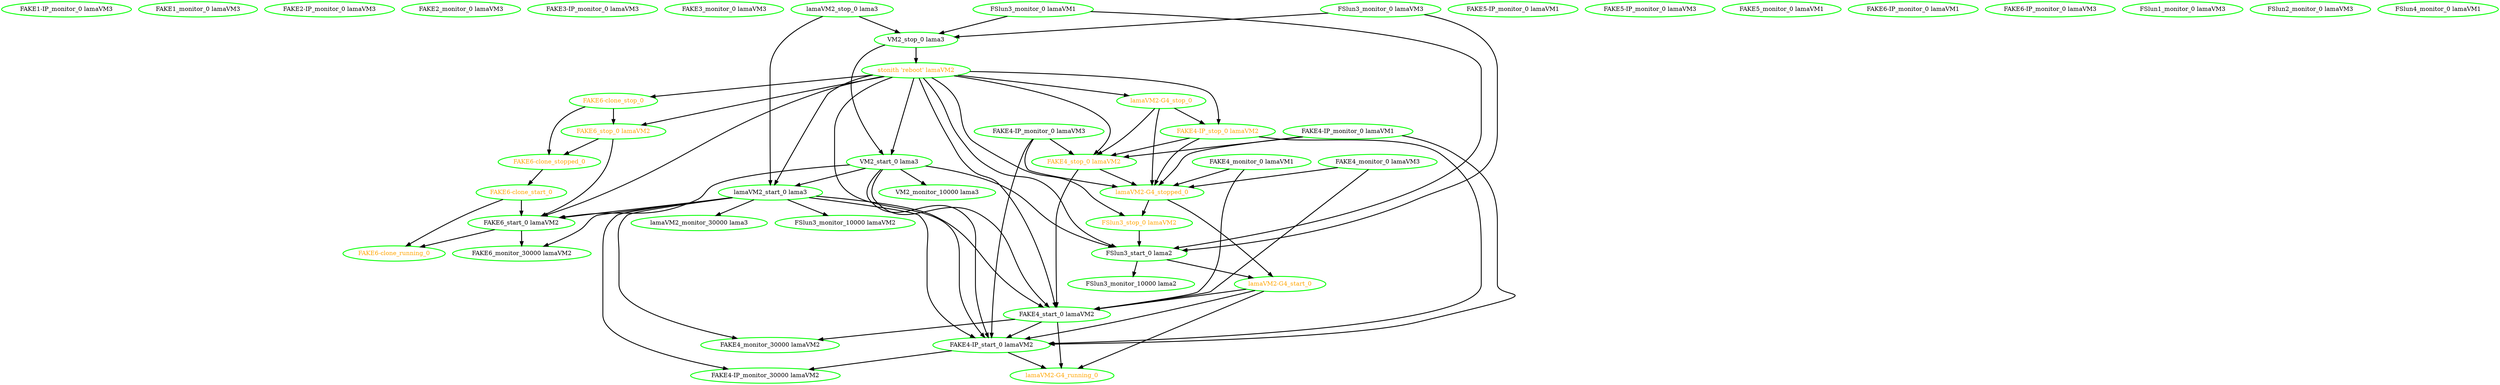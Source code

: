  digraph "g" {
"FAKE1-IP_monitor_0 lamaVM3" [ style=bold color="green" fontcolor="black"]
"FAKE1_monitor_0 lamaVM3" [ style=bold color="green" fontcolor="black"]
"FAKE2-IP_monitor_0 lamaVM3" [ style=bold color="green" fontcolor="black"]
"FAKE2_monitor_0 lamaVM3" [ style=bold color="green" fontcolor="black"]
"FAKE3-IP_monitor_0 lamaVM3" [ style=bold color="green" fontcolor="black"]
"FAKE3_monitor_0 lamaVM3" [ style=bold color="green" fontcolor="black"]
"FAKE4-IP_monitor_0 lamaVM1" -> "FAKE4-IP_start_0 lamaVM2" [ style = bold]
"FAKE4-IP_monitor_0 lamaVM1" -> "FAKE4_stop_0 lamaVM2" [ style = bold]
"FAKE4-IP_monitor_0 lamaVM1" -> "lamaVM2-G4_stopped_0" [ style = bold]
"FAKE4-IP_monitor_0 lamaVM1" [ style=bold color="green" fontcolor="black"]
"FAKE4-IP_monitor_0 lamaVM3" -> "FAKE4-IP_start_0 lamaVM2" [ style = bold]
"FAKE4-IP_monitor_0 lamaVM3" -> "FAKE4_stop_0 lamaVM2" [ style = bold]
"FAKE4-IP_monitor_0 lamaVM3" -> "lamaVM2-G4_stopped_0" [ style = bold]
"FAKE4-IP_monitor_0 lamaVM3" [ style=bold color="green" fontcolor="black"]
"FAKE4-IP_monitor_30000 lamaVM2" [ style=bold color="green" fontcolor="black"]
"FAKE4-IP_start_0 lamaVM2" -> "FAKE4-IP_monitor_30000 lamaVM2" [ style = bold]
"FAKE4-IP_start_0 lamaVM2" -> "lamaVM2-G4_running_0" [ style = bold]
"FAKE4-IP_start_0 lamaVM2" [ style=bold color="green" fontcolor="black"]
"FAKE4-IP_stop_0 lamaVM2" -> "FAKE4-IP_start_0 lamaVM2" [ style = bold]
"FAKE4-IP_stop_0 lamaVM2" -> "FAKE4_stop_0 lamaVM2" [ style = bold]
"FAKE4-IP_stop_0 lamaVM2" -> "lamaVM2-G4_stopped_0" [ style = bold]
"FAKE4-IP_stop_0 lamaVM2" [ style=bold color="green" fontcolor="orange"]
"FAKE4_monitor_0 lamaVM1" -> "FAKE4_start_0 lamaVM2" [ style = bold]
"FAKE4_monitor_0 lamaVM1" -> "lamaVM2-G4_stopped_0" [ style = bold]
"FAKE4_monitor_0 lamaVM1" [ style=bold color="green" fontcolor="black"]
"FAKE4_monitor_0 lamaVM3" -> "FAKE4_start_0 lamaVM2" [ style = bold]
"FAKE4_monitor_0 lamaVM3" -> "lamaVM2-G4_stopped_0" [ style = bold]
"FAKE4_monitor_0 lamaVM3" [ style=bold color="green" fontcolor="black"]
"FAKE4_monitor_30000 lamaVM2" [ style=bold color="green" fontcolor="black"]
"FAKE4_start_0 lamaVM2" -> "FAKE4-IP_start_0 lamaVM2" [ style = bold]
"FAKE4_start_0 lamaVM2" -> "FAKE4_monitor_30000 lamaVM2" [ style = bold]
"FAKE4_start_0 lamaVM2" -> "lamaVM2-G4_running_0" [ style = bold]
"FAKE4_start_0 lamaVM2" [ style=bold color="green" fontcolor="black"]
"FAKE4_stop_0 lamaVM2" -> "FAKE4_start_0 lamaVM2" [ style = bold]
"FAKE4_stop_0 lamaVM2" -> "lamaVM2-G4_stopped_0" [ style = bold]
"FAKE4_stop_0 lamaVM2" [ style=bold color="green" fontcolor="orange"]
"FAKE5-IP_monitor_0 lamaVM1" [ style=bold color="green" fontcolor="black"]
"FAKE5-IP_monitor_0 lamaVM3" [ style=bold color="green" fontcolor="black"]
"FAKE5_monitor_0 lamaVM1" [ style=bold color="green" fontcolor="black"]
"FAKE6-IP_monitor_0 lamaVM1" [ style=bold color="green" fontcolor="black"]
"FAKE6-IP_monitor_0 lamaVM3" [ style=bold color="green" fontcolor="black"]
"FAKE6-clone_running_0" [ style=bold color="green" fontcolor="orange"]
"FAKE6-clone_start_0" -> "FAKE6-clone_running_0" [ style = bold]
"FAKE6-clone_start_0" -> "FAKE6_start_0 lamaVM2" [ style = bold]
"FAKE6-clone_start_0" [ style=bold color="green" fontcolor="orange"]
"FAKE6-clone_stop_0" -> "FAKE6-clone_stopped_0" [ style = bold]
"FAKE6-clone_stop_0" -> "FAKE6_stop_0 lamaVM2" [ style = bold]
"FAKE6-clone_stop_0" [ style=bold color="green" fontcolor="orange"]
"FAKE6-clone_stopped_0" -> "FAKE6-clone_start_0" [ style = bold]
"FAKE6-clone_stopped_0" [ style=bold color="green" fontcolor="orange"]
"FAKE6_monitor_30000 lamaVM2" [ style=bold color="green" fontcolor="black"]
"FAKE6_start_0 lamaVM2" -> "FAKE6-clone_running_0" [ style = bold]
"FAKE6_start_0 lamaVM2" -> "FAKE6_monitor_30000 lamaVM2" [ style = bold]
"FAKE6_start_0 lamaVM2" [ style=bold color="green" fontcolor="black"]
"FAKE6_stop_0 lamaVM2" -> "FAKE6-clone_stopped_0" [ style = bold]
"FAKE6_stop_0 lamaVM2" -> "FAKE6_start_0 lamaVM2" [ style = bold]
"FAKE6_stop_0 lamaVM2" [ style=bold color="green" fontcolor="orange"]
"FSlun1_monitor_0 lamaVM3" [ style=bold color="green" fontcolor="black"]
"FSlun2_monitor_0 lamaVM3" [ style=bold color="green" fontcolor="black"]
"FSlun3_monitor_0 lamaVM1" -> "FSlun3_start_0 lama2" [ style = bold]
"FSlun3_monitor_0 lamaVM1" -> "VM2_stop_0 lama3" [ style = bold]
"FSlun3_monitor_0 lamaVM1" [ style=bold color="green" fontcolor="black"]
"FSlun3_monitor_0 lamaVM3" -> "FSlun3_start_0 lama2" [ style = bold]
"FSlun3_monitor_0 lamaVM3" -> "VM2_stop_0 lama3" [ style = bold]
"FSlun3_monitor_0 lamaVM3" [ style=bold color="green" fontcolor="black"]
"FSlun3_monitor_10000 lama2" [ style=bold color="green" fontcolor="black"]
"FSlun3_monitor_10000 lamaVM2" [ style=bold color="green" fontcolor="black"]
"FSlun3_start_0 lama2" -> "FSlun3_monitor_10000 lama2" [ style = bold]
"FSlun3_start_0 lama2" -> "lamaVM2-G4_start_0" [ style = bold]
"FSlun3_start_0 lama2" [ style=bold color="green" fontcolor="black"]
"FSlun3_stop_0 lamaVM2" -> "FSlun3_start_0 lama2" [ style = bold]
"FSlun3_stop_0 lamaVM2" [ style=bold color="green" fontcolor="orange"]
"FSlun4_monitor_0 lamaVM1" [ style=bold color="green" fontcolor="black"]
"VM2_monitor_10000 lama3" [ style=bold color="green" fontcolor="black"]
"VM2_start_0 lama3" -> "FAKE4-IP_start_0 lamaVM2" [ style = bold]
"VM2_start_0 lama3" -> "FAKE4_start_0 lamaVM2" [ style = bold]
"VM2_start_0 lama3" -> "FAKE6_start_0 lamaVM2" [ style = bold]
"VM2_start_0 lama3" -> "FSlun3_start_0 lama2" [ style = bold]
"VM2_start_0 lama3" -> "VM2_monitor_10000 lama3" [ style = bold]
"VM2_start_0 lama3" -> "lamaVM2_start_0 lama3" [ style = bold]
"VM2_start_0 lama3" [ style=bold color="green" fontcolor="black"]
"VM2_stop_0 lama3" -> "VM2_start_0 lama3" [ style = bold]
"VM2_stop_0 lama3" -> "stonith 'reboot' lamaVM2" [ style = bold]
"VM2_stop_0 lama3" [ style=bold color="green" fontcolor="black"]
"lamaVM2-G4_running_0" [ style=bold color="green" fontcolor="orange"]
"lamaVM2-G4_start_0" -> "FAKE4-IP_start_0 lamaVM2" [ style = bold]
"lamaVM2-G4_start_0" -> "FAKE4_start_0 lamaVM2" [ style = bold]
"lamaVM2-G4_start_0" -> "lamaVM2-G4_running_0" [ style = bold]
"lamaVM2-G4_start_0" [ style=bold color="green" fontcolor="orange"]
"lamaVM2-G4_stop_0" -> "FAKE4-IP_stop_0 lamaVM2" [ style = bold]
"lamaVM2-G4_stop_0" -> "FAKE4_stop_0 lamaVM2" [ style = bold]
"lamaVM2-G4_stop_0" -> "lamaVM2-G4_stopped_0" [ style = bold]
"lamaVM2-G4_stop_0" [ style=bold color="green" fontcolor="orange"]
"lamaVM2-G4_stopped_0" -> "FSlun3_stop_0 lamaVM2" [ style = bold]
"lamaVM2-G4_stopped_0" -> "lamaVM2-G4_start_0" [ style = bold]
"lamaVM2-G4_stopped_0" [ style=bold color="green" fontcolor="orange"]
"lamaVM2_monitor_30000 lama3" [ style=bold color="green" fontcolor="black"]
"lamaVM2_start_0 lama3" -> "FAKE4-IP_monitor_30000 lamaVM2" [ style = bold]
"lamaVM2_start_0 lama3" -> "FAKE4-IP_start_0 lamaVM2" [ style = bold]
"lamaVM2_start_0 lama3" -> "FAKE4_monitor_30000 lamaVM2" [ style = bold]
"lamaVM2_start_0 lama3" -> "FAKE4_start_0 lamaVM2" [ style = bold]
"lamaVM2_start_0 lama3" -> "FAKE6_monitor_30000 lamaVM2" [ style = bold]
"lamaVM2_start_0 lama3" -> "FAKE6_start_0 lamaVM2" [ style = bold]
"lamaVM2_start_0 lama3" -> "FSlun3_monitor_10000 lamaVM2" [ style = bold]
"lamaVM2_start_0 lama3" -> "lamaVM2_monitor_30000 lama3" [ style = bold]
"lamaVM2_start_0 lama3" [ style=bold color="green" fontcolor="black"]
"lamaVM2_stop_0 lama3" -> "VM2_stop_0 lama3" [ style = bold]
"lamaVM2_stop_0 lama3" -> "lamaVM2_start_0 lama3" [ style = bold]
"lamaVM2_stop_0 lama3" [ style=bold color="green" fontcolor="black"]
"stonith 'reboot' lamaVM2" -> "FAKE4-IP_start_0 lamaVM2" [ style = bold]
"stonith 'reboot' lamaVM2" -> "FAKE4-IP_stop_0 lamaVM2" [ style = bold]
"stonith 'reboot' lamaVM2" -> "FAKE4_start_0 lamaVM2" [ style = bold]
"stonith 'reboot' lamaVM2" -> "FAKE4_stop_0 lamaVM2" [ style = bold]
"stonith 'reboot' lamaVM2" -> "FAKE6-clone_stop_0" [ style = bold]
"stonith 'reboot' lamaVM2" -> "FAKE6_start_0 lamaVM2" [ style = bold]
"stonith 'reboot' lamaVM2" -> "FAKE6_stop_0 lamaVM2" [ style = bold]
"stonith 'reboot' lamaVM2" -> "FSlun3_start_0 lama2" [ style = bold]
"stonith 'reboot' lamaVM2" -> "FSlun3_stop_0 lamaVM2" [ style = bold]
"stonith 'reboot' lamaVM2" -> "VM2_start_0 lama3" [ style = bold]
"stonith 'reboot' lamaVM2" -> "lamaVM2-G4_stop_0" [ style = bold]
"stonith 'reboot' lamaVM2" -> "lamaVM2_start_0 lama3" [ style = bold]
"stonith 'reboot' lamaVM2" [ style=bold color="green" fontcolor="orange"]
}
